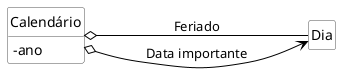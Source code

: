 @startuml mod07ima15hide circle
hide circle
hide methods
hide empty members

skinparam class {
    BackgroundColor White
    ArrowColor Black
    BorderColor #505050
}
skinparam ClassAttributeIconSize 0
class "Calendário" as ca
ca : - ano
class "Dia" as di
left to right direction
ca o-down- di : Feriado
ca o---> di : Data importante
@enduml
